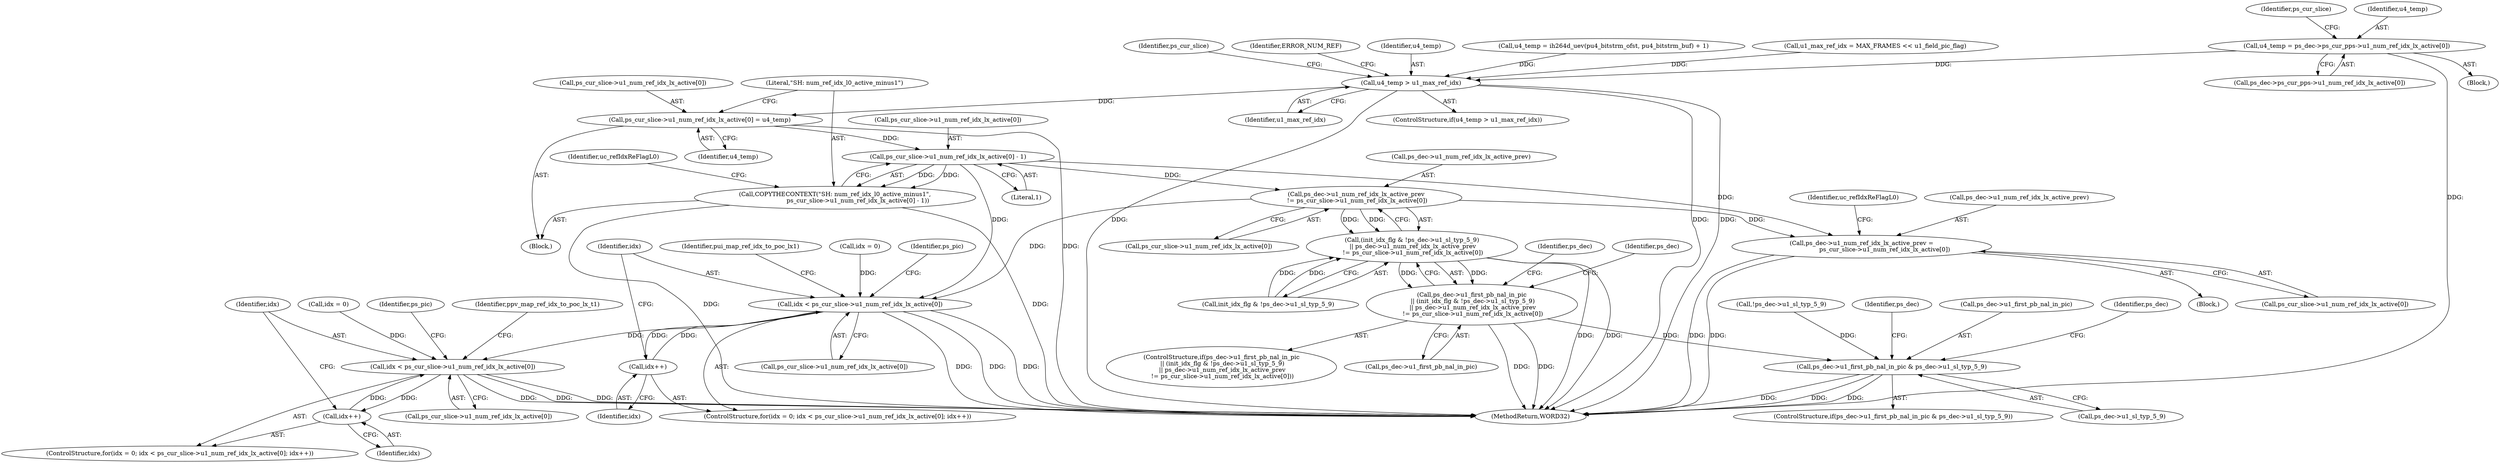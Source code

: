 digraph "0_Android_943323f1d9d3dd5c2634deb26cbe72343ca6b3db_2@pointer" {
"1000244" [label="(Call,u4_temp = ps_dec->ps_cur_pps->u1_num_ref_idx_lx_active[0])"];
"1000273" [label="(Call,u4_temp > u1_max_ref_idx)"];
"1000279" [label="(Call,ps_cur_slice->u1_num_ref_idx_lx_active[0] = u4_temp)"];
"1000288" [label="(Call,ps_cur_slice->u1_num_ref_idx_lx_active[0] - 1)"];
"1000286" [label="(Call,COPYTHECONTEXT(\"SH: num_ref_idx_l0_active_minus1\",\n                        ps_cur_slice->u1_num_ref_idx_lx_active[0] - 1))"];
"1000329" [label="(Call,ps_dec->u1_num_ref_idx_lx_active_prev\n != ps_cur_slice->u1_num_ref_idx_lx_active[0])"];
"1000322" [label="(Call,(init_idx_flg & !ps_dec->u1_sl_typ_5_9)\n || ps_dec->u1_num_ref_idx_lx_active_prev\n != ps_cur_slice->u1_num_ref_idx_lx_active[0])"];
"1000318" [label="(Call,ps_dec->u1_first_pb_nal_in_pic\n || (init_idx_flg & !ps_dec->u1_sl_typ_5_9)\n || ps_dec->u1_num_ref_idx_lx_active_prev\n != ps_cur_slice->u1_num_ref_idx_lx_active[0])"];
"1000342" [label="(Call,ps_dec->u1_first_pb_nal_in_pic & ps_dec->u1_sl_typ_5_9)"];
"1000354" [label="(Call,ps_dec->u1_num_ref_idx_lx_active_prev =\n                        ps_cur_slice->u1_num_ref_idx_lx_active[0])"];
"1000442" [label="(Call,idx < ps_cur_slice->u1_num_ref_idx_lx_active[0])"];
"1000449" [label="(Call,idx++)"];
"1000522" [label="(Call,idx < ps_cur_slice->u1_num_ref_idx_lx_active[0])"];
"1000529" [label="(Call,idx++)"];
"1000285" [label="(Identifier,u4_temp)"];
"1000439" [label="(Call,idx = 0)"];
"1000342" [label="(Call,ps_dec->u1_first_pb_nal_in_pic & ps_dec->u1_sl_typ_5_9)"];
"1000246" [label="(Call,ps_dec->ps_cur_pps->u1_num_ref_idx_lx_active[0])"];
"1000343" [label="(Call,ps_dec->u1_first_pb_nal_in_pic)"];
"1000522" [label="(Call,idx < ps_cur_slice->u1_num_ref_idx_lx_active[0])"];
"1000267" [label="(Call,u1_max_ref_idx = MAX_FRAMES << u1_field_pic_flag)"];
"1000523" [label="(Identifier,idx)"];
"1000330" [label="(Call,ps_dec->u1_num_ref_idx_lx_active_prev)"];
"1000449" [label="(Call,idx++)"];
"1000288" [label="(Call,ps_cur_slice->u1_num_ref_idx_lx_active[0] - 1)"];
"1000282" [label="(Identifier,ps_cur_slice)"];
"1000442" [label="(Call,idx < ps_cur_slice->u1_num_ref_idx_lx_active[0])"];
"1000273" [label="(Call,u4_temp > u1_max_ref_idx)"];
"1000333" [label="(Call,ps_cur_slice->u1_num_ref_idx_lx_active[0])"];
"1000340" [label="(Identifier,ps_dec)"];
"1000438" [label="(ControlStructure,for(idx = 0; idx < ps_cur_slice->u1_num_ref_idx_lx_active[0]; idx++))"];
"1000518" [label="(ControlStructure,for(idx = 0; idx < ps_cur_slice->u1_num_ref_idx_lx_active[0]; idx++))"];
"1001025" [label="(MethodReturn,WORD32)"];
"1000364" [label="(Identifier,uc_refIdxReFlagL0)"];
"1000344" [label="(Identifier,ps_dec)"];
"1000524" [label="(Call,ps_cur_slice->u1_num_ref_idx_lx_active[0])"];
"1000255" [label="(Identifier,ps_cur_slice)"];
"1000351" [label="(Identifier,ps_dec)"];
"1000530" [label="(Identifier,idx)"];
"1000275" [label="(Identifier,u1_max_ref_idx)"];
"1000325" [label="(Call,!ps_dec->u1_sl_typ_5_9)"];
"1000278" [label="(Identifier,ERROR_NUM_REF)"];
"1000294" [label="(Literal,1)"];
"1000265" [label="(Block,)"];
"1000289" [label="(Call,ps_cur_slice->u1_num_ref_idx_lx_active[0])"];
"1000322" [label="(Call,(init_idx_flg & !ps_dec->u1_sl_typ_5_9)\n || ps_dec->u1_num_ref_idx_lx_active_prev\n != ps_cur_slice->u1_num_ref_idx_lx_active[0])"];
"1000280" [label="(Call,ps_cur_slice->u1_num_ref_idx_lx_active[0])"];
"1000356" [label="(Identifier,ps_dec)"];
"1000354" [label="(Call,ps_dec->u1_num_ref_idx_lx_active_prev =\n                        ps_cur_slice->u1_num_ref_idx_lx_active[0])"];
"1000318" [label="(Call,ps_dec->u1_first_pb_nal_in_pic\n || (init_idx_flg & !ps_dec->u1_sl_typ_5_9)\n || ps_dec->u1_num_ref_idx_lx_active_prev\n != ps_cur_slice->u1_num_ref_idx_lx_active[0])"];
"1000443" [label="(Identifier,idx)"];
"1000279" [label="(Call,ps_cur_slice->u1_num_ref_idx_lx_active[0] = u4_temp)"];
"1000287" [label="(Literal,\"SH: num_ref_idx_l0_active_minus1\")"];
"1000274" [label="(Identifier,u4_temp)"];
"1000453" [label="(Identifier,ps_pic)"];
"1000580" [label="(Identifier,ppv_map_ref_idx_to_poc_lx_t1)"];
"1000272" [label="(ControlStructure,if(u4_temp > u1_max_ref_idx))"];
"1000355" [label="(Call,ps_dec->u1_num_ref_idx_lx_active_prev)"];
"1000450" [label="(Identifier,idx)"];
"1000244" [label="(Call,u4_temp = ps_dec->ps_cur_pps->u1_num_ref_idx_lx_active[0])"];
"1000319" [label="(Call,ps_dec->u1_first_pb_nal_in_pic)"];
"1000519" [label="(Call,idx = 0)"];
"1000444" [label="(Call,ps_cur_slice->u1_num_ref_idx_lx_active[0])"];
"1000245" [label="(Identifier,u4_temp)"];
"1000121" [label="(Block,)"];
"1000295" [label="(Block,)"];
"1000323" [label="(Call,init_idx_flg & !ps_dec->u1_sl_typ_5_9)"];
"1000341" [label="(ControlStructure,if(ps_dec->u1_first_pb_nal_in_pic & ps_dec->u1_sl_typ_5_9))"];
"1000533" [label="(Identifier,ps_pic)"];
"1000529" [label="(Call,idx++)"];
"1000469" [label="(Identifier,pui_map_ref_idx_to_poc_lx1)"];
"1000329" [label="(Call,ps_dec->u1_num_ref_idx_lx_active_prev\n != ps_cur_slice->u1_num_ref_idx_lx_active[0])"];
"1000317" [label="(ControlStructure,if(ps_dec->u1_first_pb_nal_in_pic\n || (init_idx_flg & !ps_dec->u1_sl_typ_5_9)\n || ps_dec->u1_num_ref_idx_lx_active_prev\n != ps_cur_slice->u1_num_ref_idx_lx_active[0]))"];
"1000298" [label="(Identifier,uc_refIdxReFlagL0)"];
"1000286" [label="(Call,COPYTHECONTEXT(\"SH: num_ref_idx_l0_active_minus1\",\n                        ps_cur_slice->u1_num_ref_idx_lx_active[0] - 1))"];
"1000346" [label="(Call,ps_dec->u1_sl_typ_5_9)"];
"1000258" [label="(Call,u4_temp = ih264d_uev(pu4_bitstrm_ofst, pu4_bitstrm_buf) + 1)"];
"1000358" [label="(Call,ps_cur_slice->u1_num_ref_idx_lx_active[0])"];
"1000244" -> "1000121"  [label="AST: "];
"1000244" -> "1000246"  [label="CFG: "];
"1000245" -> "1000244"  [label="AST: "];
"1000246" -> "1000244"  [label="AST: "];
"1000255" -> "1000244"  [label="CFG: "];
"1000244" -> "1001025"  [label="DDG: "];
"1000244" -> "1000273"  [label="DDG: "];
"1000273" -> "1000272"  [label="AST: "];
"1000273" -> "1000275"  [label="CFG: "];
"1000274" -> "1000273"  [label="AST: "];
"1000275" -> "1000273"  [label="AST: "];
"1000278" -> "1000273"  [label="CFG: "];
"1000282" -> "1000273"  [label="CFG: "];
"1000273" -> "1001025"  [label="DDG: "];
"1000273" -> "1001025"  [label="DDG: "];
"1000273" -> "1001025"  [label="DDG: "];
"1000258" -> "1000273"  [label="DDG: "];
"1000267" -> "1000273"  [label="DDG: "];
"1000273" -> "1000279"  [label="DDG: "];
"1000279" -> "1000265"  [label="AST: "];
"1000279" -> "1000285"  [label="CFG: "];
"1000280" -> "1000279"  [label="AST: "];
"1000285" -> "1000279"  [label="AST: "];
"1000287" -> "1000279"  [label="CFG: "];
"1000279" -> "1001025"  [label="DDG: "];
"1000279" -> "1000288"  [label="DDG: "];
"1000288" -> "1000286"  [label="AST: "];
"1000288" -> "1000294"  [label="CFG: "];
"1000289" -> "1000288"  [label="AST: "];
"1000294" -> "1000288"  [label="AST: "];
"1000286" -> "1000288"  [label="CFG: "];
"1000288" -> "1000286"  [label="DDG: "];
"1000288" -> "1000286"  [label="DDG: "];
"1000288" -> "1000329"  [label="DDG: "];
"1000288" -> "1000354"  [label="DDG: "];
"1000288" -> "1000442"  [label="DDG: "];
"1000286" -> "1000265"  [label="AST: "];
"1000287" -> "1000286"  [label="AST: "];
"1000298" -> "1000286"  [label="CFG: "];
"1000286" -> "1001025"  [label="DDG: "];
"1000286" -> "1001025"  [label="DDG: "];
"1000329" -> "1000322"  [label="AST: "];
"1000329" -> "1000333"  [label="CFG: "];
"1000330" -> "1000329"  [label="AST: "];
"1000333" -> "1000329"  [label="AST: "];
"1000322" -> "1000329"  [label="CFG: "];
"1000329" -> "1000322"  [label="DDG: "];
"1000329" -> "1000322"  [label="DDG: "];
"1000329" -> "1000354"  [label="DDG: "];
"1000329" -> "1000442"  [label="DDG: "];
"1000322" -> "1000318"  [label="AST: "];
"1000322" -> "1000323"  [label="CFG: "];
"1000323" -> "1000322"  [label="AST: "];
"1000318" -> "1000322"  [label="CFG: "];
"1000322" -> "1001025"  [label="DDG: "];
"1000322" -> "1001025"  [label="DDG: "];
"1000322" -> "1000318"  [label="DDG: "];
"1000322" -> "1000318"  [label="DDG: "];
"1000323" -> "1000322"  [label="DDG: "];
"1000323" -> "1000322"  [label="DDG: "];
"1000318" -> "1000317"  [label="AST: "];
"1000318" -> "1000319"  [label="CFG: "];
"1000319" -> "1000318"  [label="AST: "];
"1000340" -> "1000318"  [label="CFG: "];
"1000344" -> "1000318"  [label="CFG: "];
"1000318" -> "1001025"  [label="DDG: "];
"1000318" -> "1001025"  [label="DDG: "];
"1000318" -> "1000342"  [label="DDG: "];
"1000342" -> "1000341"  [label="AST: "];
"1000342" -> "1000346"  [label="CFG: "];
"1000343" -> "1000342"  [label="AST: "];
"1000346" -> "1000342"  [label="AST: "];
"1000351" -> "1000342"  [label="CFG: "];
"1000356" -> "1000342"  [label="CFG: "];
"1000342" -> "1001025"  [label="DDG: "];
"1000342" -> "1001025"  [label="DDG: "];
"1000342" -> "1001025"  [label="DDG: "];
"1000325" -> "1000342"  [label="DDG: "];
"1000354" -> "1000295"  [label="AST: "];
"1000354" -> "1000358"  [label="CFG: "];
"1000355" -> "1000354"  [label="AST: "];
"1000358" -> "1000354"  [label="AST: "];
"1000364" -> "1000354"  [label="CFG: "];
"1000354" -> "1001025"  [label="DDG: "];
"1000354" -> "1001025"  [label="DDG: "];
"1000442" -> "1000438"  [label="AST: "];
"1000442" -> "1000444"  [label="CFG: "];
"1000443" -> "1000442"  [label="AST: "];
"1000444" -> "1000442"  [label="AST: "];
"1000453" -> "1000442"  [label="CFG: "];
"1000469" -> "1000442"  [label="CFG: "];
"1000442" -> "1001025"  [label="DDG: "];
"1000442" -> "1001025"  [label="DDG: "];
"1000442" -> "1001025"  [label="DDG: "];
"1000439" -> "1000442"  [label="DDG: "];
"1000449" -> "1000442"  [label="DDG: "];
"1000442" -> "1000449"  [label="DDG: "];
"1000442" -> "1000522"  [label="DDG: "];
"1000449" -> "1000438"  [label="AST: "];
"1000449" -> "1000450"  [label="CFG: "];
"1000450" -> "1000449"  [label="AST: "];
"1000443" -> "1000449"  [label="CFG: "];
"1000522" -> "1000518"  [label="AST: "];
"1000522" -> "1000524"  [label="CFG: "];
"1000523" -> "1000522"  [label="AST: "];
"1000524" -> "1000522"  [label="AST: "];
"1000533" -> "1000522"  [label="CFG: "];
"1000580" -> "1000522"  [label="CFG: "];
"1000522" -> "1001025"  [label="DDG: "];
"1000522" -> "1001025"  [label="DDG: "];
"1000522" -> "1001025"  [label="DDG: "];
"1000519" -> "1000522"  [label="DDG: "];
"1000529" -> "1000522"  [label="DDG: "];
"1000522" -> "1000529"  [label="DDG: "];
"1000529" -> "1000518"  [label="AST: "];
"1000529" -> "1000530"  [label="CFG: "];
"1000530" -> "1000529"  [label="AST: "];
"1000523" -> "1000529"  [label="CFG: "];
}
